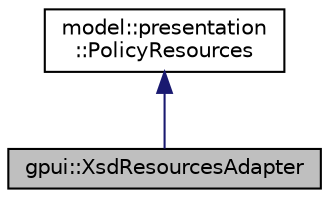 digraph "gpui::XsdResourcesAdapter"
{
 // LATEX_PDF_SIZE
  edge [fontname="Helvetica",fontsize="10",labelfontname="Helvetica",labelfontsize="10"];
  node [fontname="Helvetica",fontsize="10",shape=record];
  Node1 [label="gpui::XsdResourcesAdapter",height=0.2,width=0.4,color="black", fillcolor="grey75", style="filled", fontcolor="black",tooltip=" "];
  Node2 -> Node1 [dir="back",color="midnightblue",fontsize="10",style="solid",fontname="Helvetica"];
  Node2 [label="model::presentation\l::PolicyResources",height=0.2,width=0.4,color="black", fillcolor="white", style="filled",URL="$classmodel_1_1presentation_1_1_policy_resources.html",tooltip="The PolicyResources class Represents container for localized policy resources and display elements."];
}
